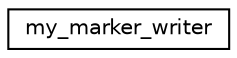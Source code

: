 digraph "Graphical Class Hierarchy"
{
  edge [fontname="Helvetica",fontsize="10",labelfontname="Helvetica",labelfontsize="10"];
  node [fontname="Helvetica",fontsize="10",shape=record];
  rankdir="LR";
  Node1 [label="my_marker_writer",height=0.2,width=0.4,color="black", fillcolor="white", style="filled",URL="$structmy__marker__writer.html"];
}
